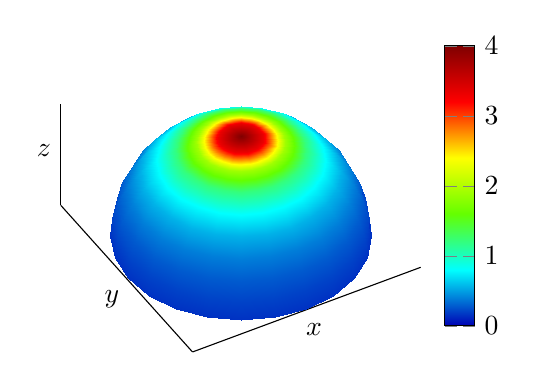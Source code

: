 %\begin{tikzpicture} \begin{axis}[view={0}{90}, xlabel=$x$, ylabel=$y$,
%title=View from top] \addplot3[surf] {x}; \end{axis} \end{tikzpicture}


\begin{tikzpicture}

\begin{axis}[%
width=1.8in,
height=2.0in,
view={150}{40},
%view={10}{89},
scale only axis,
axis equal image,
xmin=-1.01,
xmax=1.01,
xtick = \empty,
xlabel = $x$, 
xmajorgrids,
ymin=-1.01,
ymax=1.01,
ytick = \empty,
ylabel = $y$, 
ymajorgrids,
zmin=0,
zmax=1.01,
ztick = \empty,
zlabel = $z$, 
zlabel style={rotate=-90},
zmajorgrids,
axis x line*=bottom,
axis y line*=left,
axis z line*=left,
colormap/bluered,
%colormap={traffic}{color(0cm)=(blue); color(1cm)=(yellow); color(2cm)=(red)},
colorbar,
colorbar style={%title=$\mu$,
        width=0.15in, height=1.4in,
				at={(1.15,0.5)},anchor=east
    },
point meta min=0,
point meta max=4
%point meta min=33651.192,
%point meta max=3000001
]

\addplot3[%
surf,
colormap/bluered,
%colormap={traffic}{color(0cm)=(blue); color(1cm)=(yellow); color(2cm)=(red)},
shader=interp,
draw=black,
point meta=explicit,
mesh/rows=10]
table[row sep=crcr,meta index=3,header=false] {
1.0e-05 0.0e+00 1.0e+00 2.671e+01\\
9.659e-06 2.588e-06 1.0e+00 2.671e+01\\
8.66e-06 5.0e-06 1.0e+00 2.671e+01\\
7.071e-06 7.071e-06 1.0e+00 2.671e+01\\
5.0e-06 8.66e-06 1.0e+00 2.671e+01\\
2.588e-06 9.659e-06 1.0e+00 2.671e+01\\
6.123e-22 1.0e-05 1.0e+00 2.671e+01\\
-2.588e-06 9.659e-06 1.0e+00 2.671e+01\\
-5.0e-06 8.66e-06 1.0e+00 2.671e+01\\
-7.071e-06 7.071e-06 1.0e+00 2.671e+01\\
-8.66e-06 5.0e-06 1.0e+00 2.671e+01\\
-9.659e-06 2.588e-06 1.0e+00 2.671e+01\\
-1.0e-05 1.225e-21 1.0e+00 2.671e+01\\
-9.659e-06 -2.588e-06 1.0e+00 2.671e+01\\
-8.66e-06 -5.0e-06 1.0e+00 2.671e+01\\
-7.071e-06 -7.071e-06 1.0e+00 2.671e+01\\
-5.0e-06 -8.66e-06 1.0e+00 2.671e+01\\
-2.588e-06 -9.659e-06 1.0e+00 2.671e+01\\
-1.837e-21 -1.0e-05 1.0e+00 2.671e+01\\
2.588e-06 -9.659e-06 1.0e+00 2.671e+01\\
5.0e-06 -8.66e-06 1.0e+00 2.671e+01\\
7.071e-06 -7.071e-06 1.0e+00 2.671e+01\\
8.66e-06 -5.0e-06 1.0e+00 2.671e+01\\
9.659e-06 -2.588e-06 1.0e+00 2.671e+01\\
1.0e-05 -2.449e-21 1.0e+00 2.671e+01\\
1.736e-01 0.0e+00 9.848e-01 3.329e+00\\
1.677e-01 4.494e-02 9.848e-01 3.329e+00\\
1.504e-01 8.682e-02 9.848e-01 3.329e+00\\
1.228e-01 1.228e-01 9.848e-01 3.329e+00\\
8.682e-02 1.504e-01 9.848e-01 3.329e+00\\
4.494e-02 1.677e-01 9.848e-01 3.329e+00\\
1.063e-17 1.736e-01 9.848e-01 3.329e+00\\
-4.494e-02 1.677e-01 9.848e-01 3.329e+00\\
-8.682e-02 1.504e-01 9.848e-01 3.329e+00\\
-1.228e-01 1.228e-01 9.848e-01 3.329e+00\\
-1.504e-01 8.682e-02 9.848e-01 3.329e+00\\
-1.677e-01 4.494e-02 9.848e-01 3.329e+00\\
-1.736e-01 2.127e-17 9.848e-01 3.329e+00\\
-1.677e-01 -4.494e-02 9.848e-01 3.329e+00\\
-1.504e-01 -8.682e-02 9.848e-01 3.329e+00\\
-1.228e-01 -1.228e-01 9.848e-01 3.329e+00\\
-8.682e-02 -1.504e-01 9.848e-01 3.329e+00\\
-4.494e-02 -1.677e-01 9.848e-01 3.329e+00\\
-3.19e-17 -1.736e-01 9.848e-01 3.329e+00\\
4.494e-02 -1.677e-01 9.848e-01 3.329e+00\\
8.682e-02 -1.504e-01 9.848e-01 3.329e+00\\
1.228e-01 -1.228e-01 9.848e-01 3.329e+00\\
1.504e-01 -8.682e-02 9.848e-01 3.329e+00\\
1.677e-01 -4.494e-02 9.848e-01 3.329e+00\\
1.736e-01 -4.253e-17 9.848e-01 3.329e+00\\
3.42e-01 0.0e+00 9.397e-01 1.905e+00\\
3.304e-01 8.852e-02 9.397e-01 1.905e+00\\
2.962e-01 1.71e-01 9.397e-01 1.905e+00\\
2.418e-01 2.418e-01 9.397e-01 1.905e+00\\
1.71e-01 2.962e-01 9.397e-01 1.905e+00\\
8.852e-02 3.304e-01 9.397e-01 1.905e+00\\
2.094e-17 3.42e-01 9.397e-01 1.905e+00\\
-8.852e-02 3.304e-01 9.397e-01 1.905e+00\\
-1.71e-01 2.962e-01 9.397e-01 1.905e+00\\
-2.418e-01 2.418e-01 9.397e-01 1.905e+00\\
-2.962e-01 1.71e-01 9.397e-01 1.905e+00\\
-3.304e-01 8.852e-02 9.397e-01 1.905e+00\\
-3.42e-01 4.189e-17 9.397e-01 1.905e+00\\
-3.304e-01 -8.852e-02 9.397e-01 1.905e+00\\
-2.962e-01 -1.71e-01 9.397e-01 1.905e+00\\
-2.418e-01 -2.418e-01 9.397e-01 1.905e+00\\
-1.71e-01 -2.962e-01 9.397e-01 1.905e+00\\
-8.852e-02 -3.304e-01 9.397e-01 1.905e+00\\
-6.283e-17 -3.42e-01 9.397e-01 1.905e+00\\
8.852e-02 -3.304e-01 9.397e-01 1.905e+00\\
1.71e-01 -2.962e-01 9.397e-01 1.905e+00\\
2.418e-01 -2.418e-01 9.397e-01 1.905e+00\\
2.962e-01 -1.71e-01 9.397e-01 1.905e+00\\
3.304e-01 -8.852e-02 9.397e-01 1.905e+00\\
3.42e-01 -8.377e-17 9.397e-01 1.905e+00\\
5.0e-01 0.0e+00 8.66e-01 1.212e+00\\
4.83e-01 1.294e-01 8.66e-01 1.212e+00\\
4.33e-01 2.5e-01 8.66e-01 1.212e+00\\
3.535e-01 3.535e-01 8.66e-01 1.212e+00\\
2.5e-01 4.33e-01 8.66e-01 1.212e+00\\
1.294e-01 4.83e-01 8.66e-01 1.212e+00\\
3.062e-17 5.0e-01 8.66e-01 1.212e+00\\
-1.294e-01 4.83e-01 8.66e-01 1.212e+00\\
-2.5e-01 4.33e-01 8.66e-01 1.212e+00\\
-3.535e-01 3.535e-01 8.66e-01 1.212e+00\\
-4.33e-01 2.5e-01 8.66e-01 1.212e+00\\
-4.83e-01 1.294e-01 8.66e-01 1.212e+00\\
-5.0e-01 6.123e-17 8.66e-01 1.212e+00\\
-4.83e-01 -1.294e-01 8.66e-01 1.212e+00\\
-4.33e-01 -2.5e-01 8.66e-01 1.212e+00\\
-3.535e-01 -3.535e-01 8.66e-01 1.212e+00\\
-2.5e-01 -4.33e-01 8.66e-01 1.212e+00\\
-1.294e-01 -4.83e-01 8.66e-01 1.212e+00\\
-9.185e-17 -5.0e-01 8.66e-01 1.212e+00\\
1.294e-01 -4.83e-01 8.66e-01 1.212e+00\\
2.5e-01 -4.33e-01 8.66e-01 1.212e+00\\
3.535e-01 -3.535e-01 8.66e-01 1.212e+00\\
4.33e-01 -2.5e-01 8.66e-01 1.212e+00\\
4.83e-01 -1.294e-01 8.66e-01 1.212e+00\\
5.0e-01 -1.225e-16 8.66e-01 1.212e+00\\
6.428e-01 0.0e+00 7.66e-01 8.1e-01\\
6.209e-01 1.664e-01 7.66e-01 8.1e-01\\
5.567e-01 3.214e-01 7.66e-01 8.1e-01\\
4.545e-01 4.545e-01 7.66e-01 8.1e-01\\
3.214e-01 5.567e-01 7.66e-01 8.1e-01\\
1.664e-01 6.209e-01 7.66e-01 8.1e-01\\
3.936e-17 6.428e-01 7.66e-01 8.1e-01\\
-1.664e-01 6.209e-01 7.66e-01 8.1e-01\\
-3.214e-01 5.567e-01 7.66e-01 8.1e-01\\
-4.545e-01 4.545e-01 7.66e-01 8.1e-01\\
-5.567e-01 3.214e-01 7.66e-01 8.1e-01\\
-6.209e-01 1.664e-01 7.66e-01 8.1e-01\\
-6.428e-01 7.872e-17 7.66e-01 8.1e-01\\
-6.209e-01 -1.664e-01 7.66e-01 8.1e-01\\
-5.567e-01 -3.214e-01 7.66e-01 8.1e-01\\
-4.545e-01 -4.545e-01 7.66e-01 8.1e-01\\
-3.214e-01 -5.567e-01 7.66e-01 8.1e-01\\
-1.664e-01 -6.209e-01 7.66e-01 8.1e-01\\
-1.181e-16 -6.428e-01 7.66e-01 8.1e-01\\
1.664e-01 -6.209e-01 7.66e-01 8.1e-01\\
3.214e-01 -5.567e-01 7.66e-01 8.1e-01\\
4.545e-01 -4.545e-01 7.66e-01 8.1e-01\\
5.567e-01 -3.214e-01 7.66e-01 8.1e-01\\
6.209e-01 -1.664e-01 7.66e-01 8.1e-01\\
6.428e-01 -1.574e-16 7.66e-01 8.1e-01\\
7.66e-01 0.0e+00 6.428e-01 5.589e-01\\
7.399e-01 1.983e-01 6.428e-01 5.589e-01\\
6.634e-01 3.83e-01 6.428e-01 5.589e-01\\
5.417e-01 5.417e-01 6.428e-01 5.589e-01\\
3.83e-01 6.634e-01 6.428e-01 5.589e-01\\
1.983e-01 7.399e-01 6.428e-01 5.589e-01\\
4.691e-17 7.66e-01 6.428e-01 5.589e-01\\
-1.983e-01 7.399e-01 6.428e-01 5.589e-01\\
-3.83e-01 6.634e-01 6.428e-01 5.589e-01\\
-5.417e-01 5.417e-01 6.428e-01 5.589e-01\\
-6.634e-01 3.83e-01 6.428e-01 5.589e-01\\
-7.399e-01 1.983e-01 6.428e-01 5.589e-01\\
-7.66e-01 9.381e-17 6.428e-01 5.589e-01\\
-7.399e-01 -1.983e-01 6.428e-01 5.589e-01\\
-6.634e-01 -3.83e-01 6.428e-01 5.589e-01\\
-5.417e-01 -5.417e-01 6.428e-01 5.589e-01\\
-3.83e-01 -6.634e-01 6.428e-01 5.589e-01\\
-1.983e-01 -7.399e-01 6.428e-01 5.589e-01\\
-1.407e-16 -7.66e-01 6.428e-01 5.589e-01\\
1.983e-01 -7.399e-01 6.428e-01 5.589e-01\\
3.83e-01 -6.634e-01 6.428e-01 5.589e-01\\
5.417e-01 -5.417e-01 6.428e-01 5.589e-01\\
6.634e-01 -3.83e-01 6.428e-01 5.589e-01\\
7.399e-01 -1.983e-01 6.428e-01 5.589e-01\\
7.66e-01 -1.876e-16 6.428e-01 5.589e-01\\
8.66e-01 0.0e+00 5.0e-01 3.947e-01\\
8.365e-01 2.241e-01 5.0e-01 3.947e-01\\
7.5e-01 4.33e-01 5.0e-01 3.947e-01\\
6.124e-01 6.124e-01 5.0e-01 3.947e-01\\
4.33e-01 7.5e-01 5.0e-01 3.947e-01\\
2.241e-01 8.365e-01 5.0e-01 3.947e-01\\
5.303e-17 8.66e-01 5.0e-01 3.947e-01\\
-2.241e-01 8.365e-01 5.0e-01 3.947e-01\\
-4.33e-01 7.5e-01 5.0e-01 3.947e-01\\
-6.124e-01 6.124e-01 5.0e-01 3.947e-01\\
-7.5e-01 4.33e-01 5.0e-01 3.947e-01\\
-8.365e-01 2.241e-01 5.0e-01 3.947e-01\\
-8.66e-01 1.061e-16 5.0e-01 3.947e-01\\
-8.365e-01 -2.241e-01 5.0e-01 3.947e-01\\
-7.5e-01 -4.33e-01 5.0e-01 3.947e-01\\
-6.124e-01 -6.124e-01 5.0e-01 3.947e-01\\
-4.33e-01 -7.5e-01 5.0e-01 3.947e-01\\
-2.241e-01 -8.365e-01 5.0e-01 3.947e-01\\
-1.591e-16 -8.66e-01 5.0e-01 3.947e-01\\
2.241e-01 -8.365e-01 5.0e-01 3.947e-01\\
4.33e-01 -7.5e-01 5.0e-01 3.947e-01\\
6.124e-01 -6.124e-01 5.0e-01 3.947e-01\\
7.5e-01 -4.33e-01 5.0e-01 3.947e-01\\
8.365e-01 -2.241e-01 5.0e-01 3.947e-01\\
8.66e-01 -2.121e-16 5.0e-01 3.947e-01\\
9.397e-01 0.0e+00 3.42e-01 2.841e-01\\
9.077e-01 2.432e-01 3.42e-01 2.841e-01\\
8.138e-01 4.699e-01 3.42e-01 2.841e-01\\
6.645e-01 6.645e-01 3.42e-01 2.841e-01\\
4.699e-01 8.138e-01 3.42e-01 2.841e-01\\
2.432e-01 9.077e-01 3.42e-01 2.841e-01\\
5.754e-17 9.397e-01 3.42e-01 2.841e-01\\
-2.432e-01 9.077e-01 3.42e-01 2.841e-01\\
-4.699e-01 8.138e-01 3.42e-01 2.841e-01\\
-6.645e-01 6.645e-01 3.42e-01 2.841e-01\\
-8.138e-01 4.699e-01 3.42e-01 2.841e-01\\
-9.077e-01 2.432e-01 3.42e-01 2.841e-01\\
-9.397e-01 1.151e-16 3.42e-01 2.841e-01\\
-9.077e-01 -2.432e-01 3.42e-01 2.841e-01\\
-8.138e-01 -4.699e-01 3.42e-01 2.841e-01\\
-6.645e-01 -6.645e-01 3.42e-01 2.841e-01\\
-4.699e-01 -8.138e-01 3.42e-01 2.841e-01\\
-2.432e-01 -9.077e-01 3.42e-01 2.841e-01\\
-1.726e-16 -9.397e-01 3.42e-01 2.841e-01\\
2.432e-01 -9.077e-01 3.42e-01 2.841e-01\\
4.699e-01 -8.138e-01 3.42e-01 2.841e-01\\
6.645e-01 -6.645e-01 3.42e-01 2.841e-01\\
8.138e-01 -4.699e-01 3.42e-01 2.841e-01\\
9.077e-01 -2.432e-01 3.42e-01 2.841e-01\\
9.397e-01 -2.302e-16 3.42e-01 2.841e-01\\
9.848e-01 0.0e+00 1.736e-01 2.081e-01\\
9.512e-01 2.549e-01 1.736e-01 2.081e-01\\
8.529e-01 4.924e-01 1.736e-01 2.081e-01\\
6.964e-01 6.964e-01 1.736e-01 2.081e-01\\
4.924e-01 8.529e-01 1.736e-01 2.081e-01\\
2.549e-01 9.512e-01 1.736e-01 2.081e-01\\
6.03e-17 9.848e-01 1.736e-01 2.081e-01\\
-2.549e-01 9.512e-01 1.736e-01 2.081e-01\\
-4.924e-01 8.529e-01 1.736e-01 2.081e-01\\
-6.964e-01 6.964e-01 1.736e-01 2.081e-01\\
-8.529e-01 4.924e-01 1.736e-01 2.081e-01\\
-9.512e-01 2.549e-01 1.736e-01 2.081e-01\\
-9.848e-01 1.206e-16 1.736e-01 2.081e-01\\
-9.512e-01 -2.549e-01 1.736e-01 2.081e-01\\
-8.529e-01 -4.924e-01 1.736e-01 2.081e-01\\
-6.964e-01 -6.964e-01 1.736e-01 2.081e-01\\
-4.924e-01 -8.529e-01 1.736e-01 2.081e-01\\
-2.549e-01 -9.512e-01 1.736e-01 2.081e-01\\
-1.809e-16 -9.848e-01 1.736e-01 2.081e-01\\
2.549e-01 -9.512e-01 1.736e-01 2.081e-01\\
4.924e-01 -8.529e-01 1.736e-01 2.081e-01\\
6.964e-01 -6.964e-01 1.736e-01 2.081e-01\\
8.529e-01 -4.924e-01 1.736e-01 2.081e-01\\
9.512e-01 -2.549e-01 1.736e-01 2.081e-01\\
9.848e-01 -2.412e-16 1.736e-01 2.081e-01\\
1.0e+00 0.0e+00 6.123e-17 1.549e-01\\
9.659e-01 2.588e-01 6.123e-17 1.549e-01\\
8.66e-01 5.0e-01 6.123e-17 1.549e-01\\
7.071e-01 7.071e-01 6.123e-17 1.549e-01\\
5.0e-01 8.66e-01 6.123e-17 1.549e-01\\
2.588e-01 9.659e-01 6.123e-17 1.549e-01\\
6.123e-17 1.0e+00 6.123e-17 1.549e-01\\
-2.588e-01 9.659e-01 6.123e-17 1.549e-01\\
-5.0e-01 8.66e-01 6.123e-17 1.549e-01\\
-7.071e-01 7.071e-01 6.123e-17 1.549e-01\\
-8.66e-01 5.0e-01 6.123e-17 1.549e-01\\
-9.659e-01 2.588e-01 6.123e-17 1.549e-01\\
-1.0e+00 1.225e-16 6.123e-17 1.549e-01\\
-9.659e-01 -2.588e-01 6.123e-17 1.549e-01\\
-8.66e-01 -5.0e-01 6.123e-17 1.549e-01\\
-7.071e-01 -7.071e-01 6.123e-17 1.549e-01\\
-5.0e-01 -8.66e-01 6.123e-17 1.549e-01\\
-2.588e-01 -9.659e-01 6.123e-17 1.549e-01\\
-1.837e-16 -1.0e+00 6.123e-17 1.549e-01\\
2.588e-01 -9.659e-01 6.123e-17 1.549e-01\\
5.0e-01 -8.66e-01 6.123e-17 1.549e-01\\
7.071e-01 -7.071e-01 6.123e-17 1.549e-01\\
8.66e-01 -5.0e-01 6.123e-17 1.549e-01\\
9.659e-01 -2.588e-01 6.123e-17 1.549e-01\\
1.0e+00 -2.449e-16 6.123e-17 1.549e-01\\
};

\end{axis}
\end{tikzpicture}%
